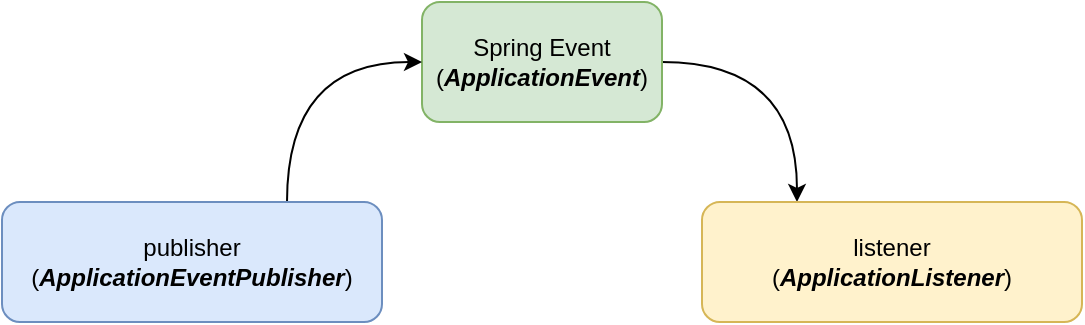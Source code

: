 <mxfile version="24.7.8">
  <diagram id="CetzEVvNPrQqHPS30Xum" name="Spring Events">
    <mxGraphModel dx="1034" dy="519" grid="1" gridSize="10" guides="1" tooltips="1" connect="1" arrows="1" fold="1" page="1" pageScale="1" pageWidth="827" pageHeight="1169" math="0" shadow="0">
      <root>
        <mxCell id="0" />
        <mxCell id="1" parent="0" />
        <mxCell id="sKG-1wBgVghtirtlgwNl-5" style="edgeStyle=orthogonalEdgeStyle;rounded=0;orthogonalLoop=1;jettySize=auto;html=1;exitX=1;exitY=0.5;exitDx=0;exitDy=0;entryX=0.25;entryY=0;entryDx=0;entryDy=0;curved=1;" parent="1" source="sKG-1wBgVghtirtlgwNl-1" target="sKG-1wBgVghtirtlgwNl-3" edge="1">
          <mxGeometry relative="1" as="geometry" />
        </mxCell>
        <mxCell id="sKG-1wBgVghtirtlgwNl-1" value="Spring Event&lt;div&gt;(&lt;span style=&quot;background-color: initial;&quot;&gt;&lt;b style=&quot;&quot;&gt;&lt;i&gt;ApplicationEvent&lt;/i&gt;&lt;/b&gt;&lt;/span&gt;&lt;span style=&quot;background-color: initial;&quot;&gt;)&lt;/span&gt;&lt;/div&gt;" style="rounded=1;whiteSpace=wrap;html=1;spacing=2;fillColor=#d5e8d4;strokeColor=#82b366;" parent="1" vertex="1">
          <mxGeometry x="260" y="90" width="120" height="60" as="geometry" />
        </mxCell>
        <mxCell id="sKG-1wBgVghtirtlgwNl-4" style="edgeStyle=orthogonalEdgeStyle;rounded=0;orthogonalLoop=1;jettySize=auto;html=1;exitX=0.75;exitY=0;exitDx=0;exitDy=0;entryX=0;entryY=0.5;entryDx=0;entryDy=0;curved=1;" parent="1" source="sKG-1wBgVghtirtlgwNl-2" target="sKG-1wBgVghtirtlgwNl-1" edge="1">
          <mxGeometry relative="1" as="geometry" />
        </mxCell>
        <mxCell id="sKG-1wBgVghtirtlgwNl-2" value="publisher&lt;div&gt;(&lt;span style=&quot;background-color: initial;&quot;&gt;&lt;b&gt;&lt;i&gt;ApplicationEventPublisher&lt;/i&gt;&lt;/b&gt;&lt;/span&gt;&lt;span style=&quot;background-color: initial;&quot;&gt;)&lt;/span&gt;&lt;br&gt;&lt;/div&gt;" style="rounded=1;whiteSpace=wrap;html=1;spacing=2;fillColor=#dae8fc;strokeColor=#6c8ebf;" parent="1" vertex="1">
          <mxGeometry x="50" y="190" width="190" height="60" as="geometry" />
        </mxCell>
        <mxCell id="sKG-1wBgVghtirtlgwNl-3" value="listener&lt;div&gt;(&lt;span style=&quot;background-color: initial;&quot;&gt;&lt;b&gt;&lt;i&gt;ApplicationListener&lt;/i&gt;&lt;/b&gt;&lt;/span&gt;&lt;span style=&quot;background-color: initial;&quot;&gt;)&lt;/span&gt;&lt;br&gt;&lt;/div&gt;" style="rounded=1;whiteSpace=wrap;html=1;spacing=2;fillColor=#fff2cc;strokeColor=#d6b656;" parent="1" vertex="1">
          <mxGeometry x="400" y="190" width="190" height="60" as="geometry" />
        </mxCell>
      </root>
    </mxGraphModel>
  </diagram>
</mxfile>
